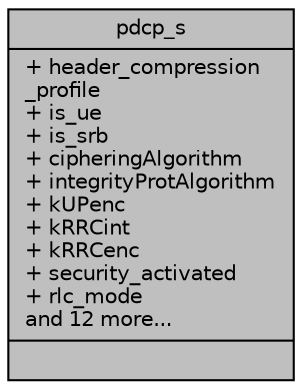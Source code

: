 digraph "pdcp_s"
{
 // LATEX_PDF_SIZE
  edge [fontname="Helvetica",fontsize="10",labelfontname="Helvetica",labelfontsize="10"];
  node [fontname="Helvetica",fontsize="10",shape=record];
  Node1 [label="{pdcp_s\n|+ header_compression\l_profile\l+ is_ue\l+ is_srb\l+ cipheringAlgorithm\l+ integrityProtAlgorithm\l+ kUPenc\l+ kRRCint\l+ kRRCenc\l+ security_activated\l+ rlc_mode\land 12 more...\l|}",height=0.2,width=0.4,color="black", fillcolor="grey75", style="filled", fontcolor="black",tooltip=" "];
}
